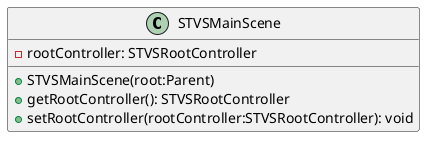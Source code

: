 @startuml

    class STVSMainScene {
        -rootController: STVSRootController
        +STVSMainScene(root:Parent)
        +getRootController(): STVSRootController
        +setRootController(rootController:STVSRootController): void
    }

@enduml
